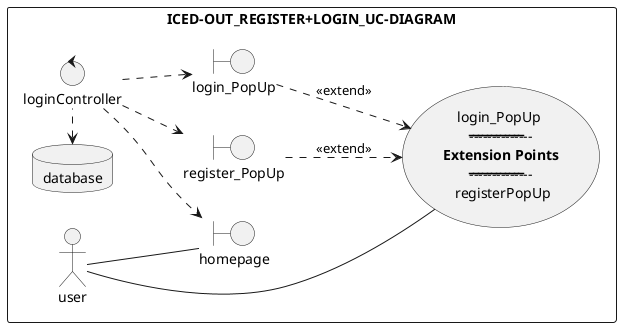 @startuml
left to right direction
skinparam packageStyle rectancle

rectangle ICED-OUT_REGISTER+LOGIN_UC-DIAGRAM {
    control loginController
    boundary homepage
    boundary register_PopUp
    boundary login_PopUp
    actor user
    database database
    (login_PopUp \n -------------------------------------------------------------- \n **Extension Points** \n -------------------------------------------------------------- \n registerPopUp) as ep

    user -- homepage
    user -- ep
    login_PopUp ..> ep : <<extend>>
    register_PopUp ..> ep : <<extend>>



    loginController ..> homepage
    loginController ..> register_PopUp
    loginController .left.> database
    loginController ..> login_PopUp
}
@enduml